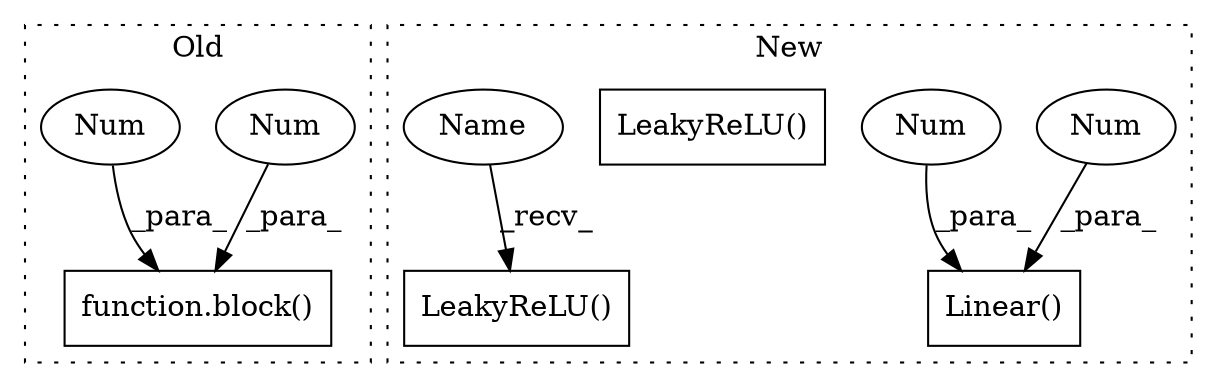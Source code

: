digraph G {
subgraph cluster0 {
1 [label="function.block()" a="75" s="3073,3087" l="6,1" shape="box"];
3 [label="Num" a="76" s="3079" l="3" shape="ellipse"];
4 [label="Num" a="76" s="3084" l="3" shape="ellipse"];
label = "Old";
style="dotted";
}
subgraph cluster1 {
2 [label="Linear()" a="75" s="2042,2060" l="10,1" shape="box"];
5 [label="LeakyReLU()" a="75" s="2287,2328" l="13,15" shape="box"];
6 [label="Num" a="76" s="2052" l="3" shape="ellipse"];
7 [label="Num" a="76" s="2057" l="3" shape="ellipse"];
8 [label="LeakyReLU()" a="75" s="2131,2172" l="13,15" shape="box"];
9 [label="Name" a="87" s="2287" l="2" shape="ellipse"];
label = "New";
style="dotted";
}
3 -> 1 [label="_para_"];
4 -> 1 [label="_para_"];
6 -> 2 [label="_para_"];
7 -> 2 [label="_para_"];
9 -> 5 [label="_recv_"];
}